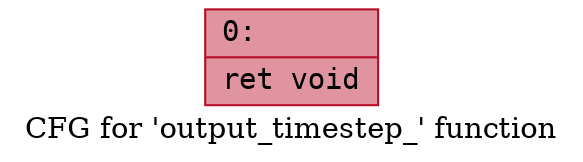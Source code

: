 digraph "CFG for 'output_timestep_' function" {
	label="CFG for 'output_timestep_' function";

	Node0x55ab5a605640 [shape=record,color="#b70d28ff", style=filled, fillcolor="#b70d2870" fontname="Courier",label="{0:\l|  ret void\l}"];
}
